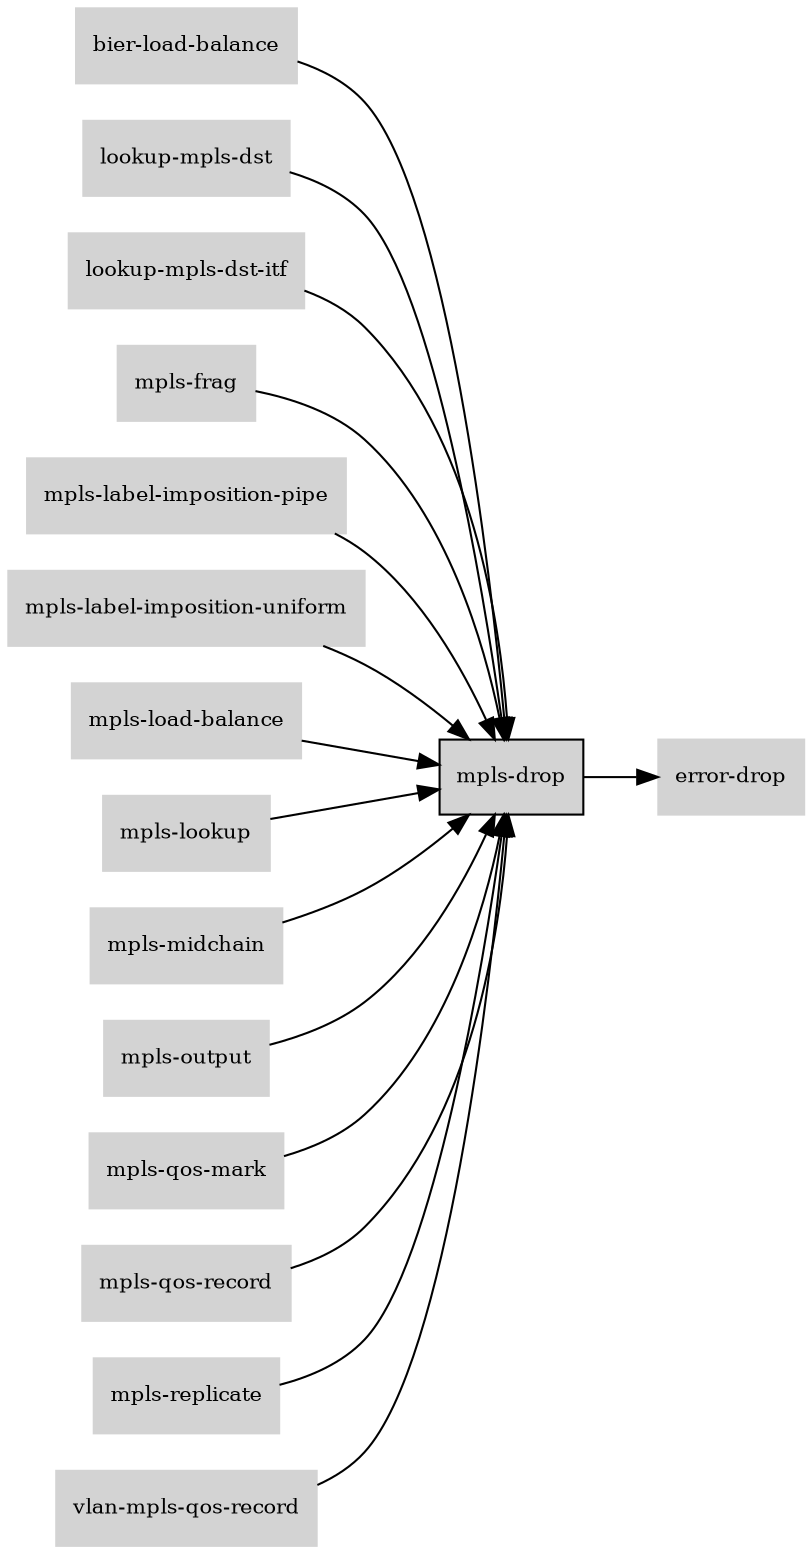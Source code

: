 digraph "mpls_drop_subgraph" {
  rankdir=LR;
  node [shape=box, style=filled, fontsize=10, color=lightgray, fontcolor=black, fillcolor=lightgray];
  "mpls-drop" [color=black, fontcolor=black, fillcolor=lightgray];
  edge [fontsize=8];
  "bier-load-balance" -> "mpls-drop";
  "lookup-mpls-dst" -> "mpls-drop";
  "lookup-mpls-dst-itf" -> "mpls-drop";
  "mpls-drop" -> "error-drop";
  "mpls-frag" -> "mpls-drop";
  "mpls-label-imposition-pipe" -> "mpls-drop";
  "mpls-label-imposition-uniform" -> "mpls-drop";
  "mpls-load-balance" -> "mpls-drop";
  "mpls-lookup" -> "mpls-drop";
  "mpls-midchain" -> "mpls-drop";
  "mpls-output" -> "mpls-drop";
  "mpls-qos-mark" -> "mpls-drop";
  "mpls-qos-record" -> "mpls-drop";
  "mpls-replicate" -> "mpls-drop";
  "vlan-mpls-qos-record" -> "mpls-drop";
}
